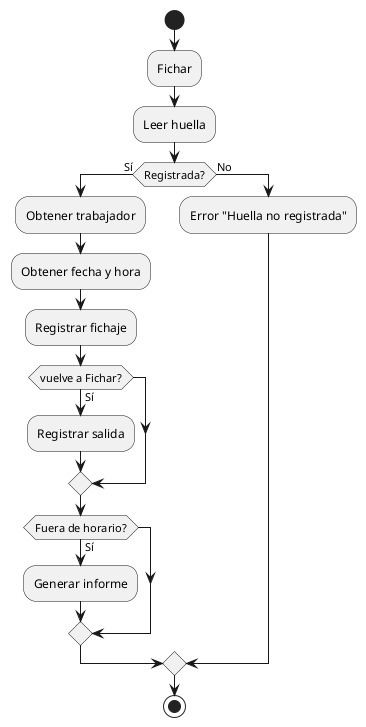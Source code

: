 @startuml Diagrama de flujo

start
:Fichar;
:Leer huella;
if (Registrada?) then (Sí)
  :Obtener trabajador;
  :Obtener fecha y hora;
  :Registrar fichaje;
  if (vuelve a Fichar?) then (Sí) 
    :Registrar salida;
  endif
  if (Fuera de horario?) then (Sí)
    :Generar informe;
  endif
else (No)
  :Error "Huella no registrada";
endif

stop

@enduml